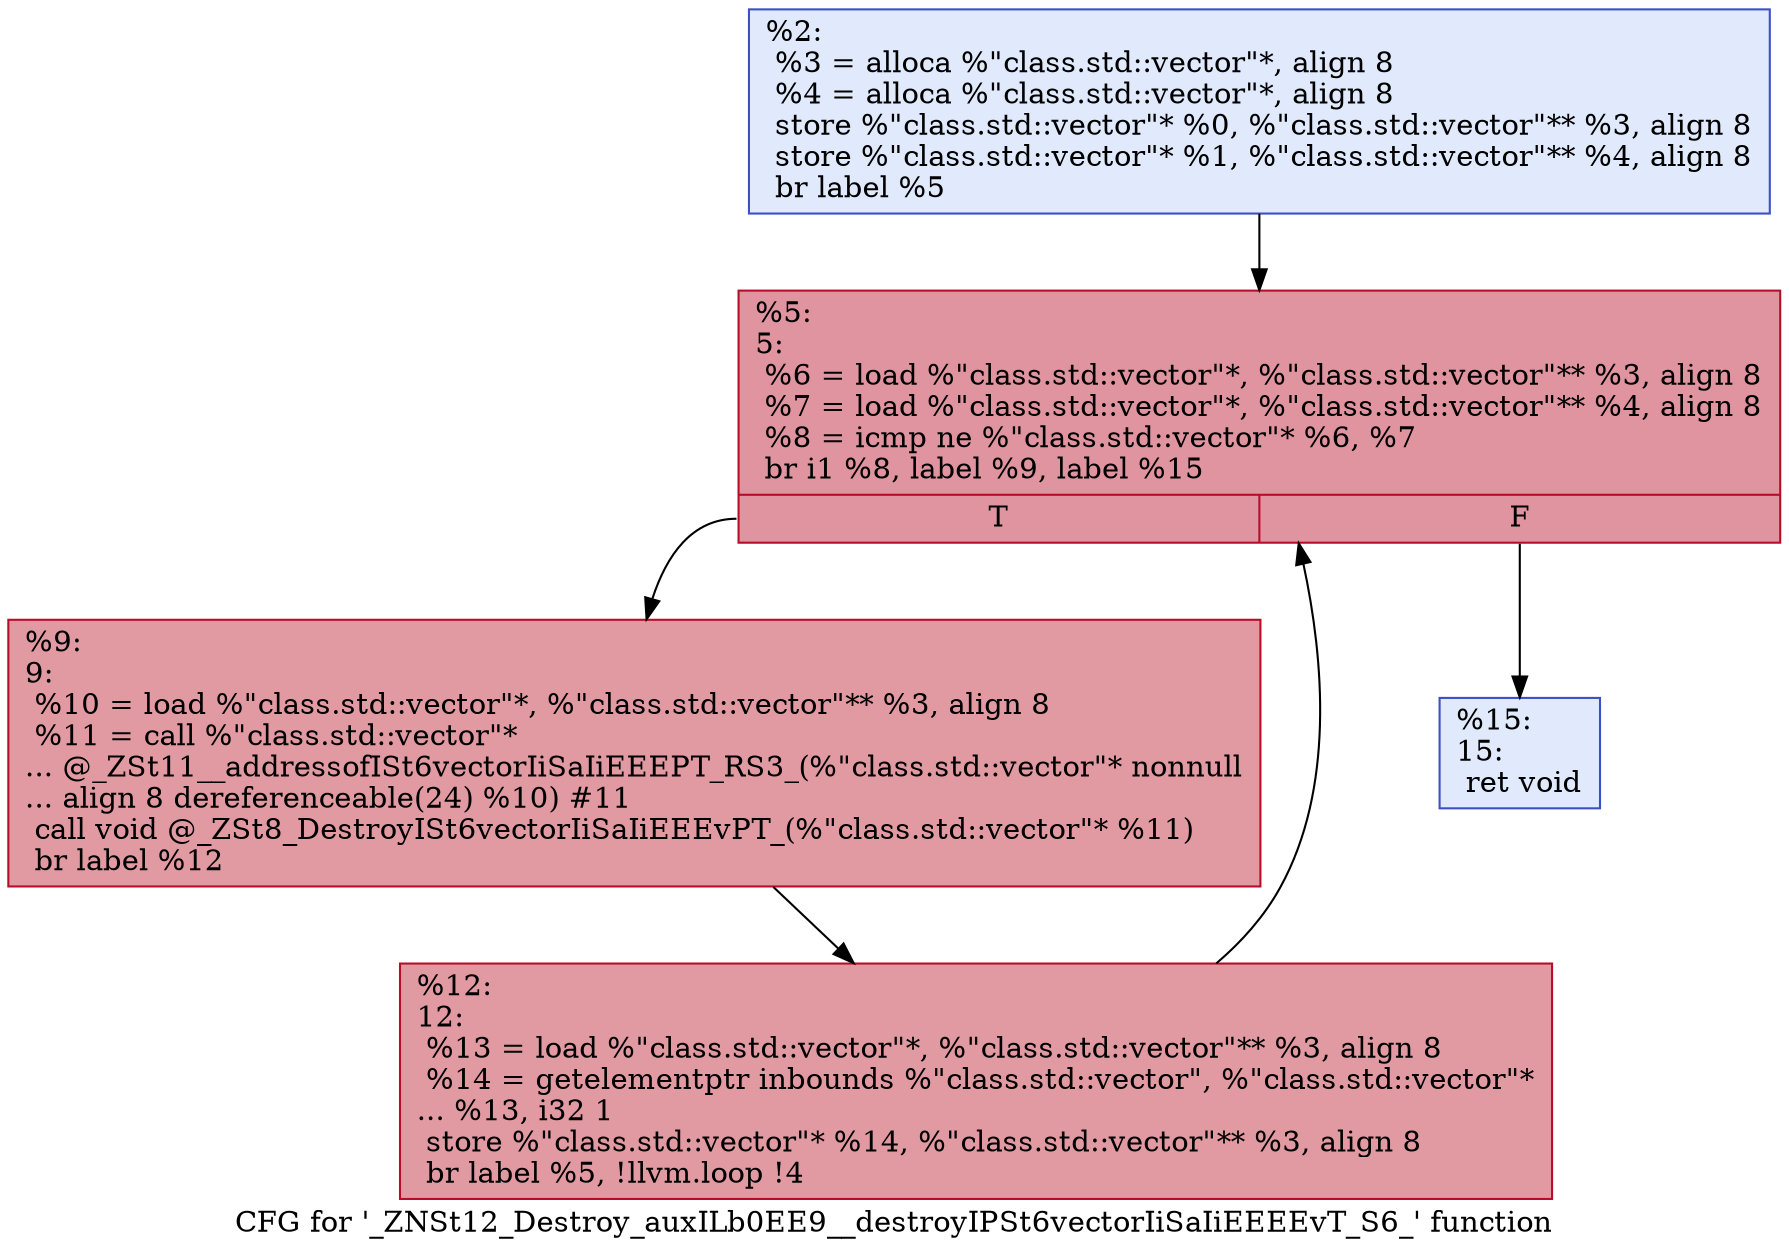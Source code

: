 digraph "CFG for '_ZNSt12_Destroy_auxILb0EE9__destroyIPSt6vectorIiSaIiEEEEvT_S6_' function" {
	label="CFG for '_ZNSt12_Destroy_auxILb0EE9__destroyIPSt6vectorIiSaIiEEEEvT_S6_' function";

	Node0x559aeab07200 [shape=record,color="#3d50c3ff", style=filled, fillcolor="#b9d0f970",label="{%2:\l  %3 = alloca %\"class.std::vector\"*, align 8\l  %4 = alloca %\"class.std::vector\"*, align 8\l  store %\"class.std::vector\"* %0, %\"class.std::vector\"** %3, align 8\l  store %\"class.std::vector\"* %1, %\"class.std::vector\"** %4, align 8\l  br label %5\l}"];
	Node0x559aeab07200 -> Node0x559aeab07430;
	Node0x559aeab07430 [shape=record,color="#b70d28ff", style=filled, fillcolor="#b70d2870",label="{%5:\l5:                                                \l  %6 = load %\"class.std::vector\"*, %\"class.std::vector\"** %3, align 8\l  %7 = load %\"class.std::vector\"*, %\"class.std::vector\"** %4, align 8\l  %8 = icmp ne %\"class.std::vector\"* %6, %7\l  br i1 %8, label %9, label %15\l|{<s0>T|<s1>F}}"];
	Node0x559aeab07430:s0 -> Node0x559aeab07250;
	Node0x559aeab07430:s1 -> Node0x559aeab076f0;
	Node0x559aeab07250 [shape=record,color="#b70d28ff", style=filled, fillcolor="#bb1b2c70",label="{%9:\l9:                                                \l  %10 = load %\"class.std::vector\"*, %\"class.std::vector\"** %3, align 8\l  %11 = call %\"class.std::vector\"*\l... @_ZSt11__addressofISt6vectorIiSaIiEEEPT_RS3_(%\"class.std::vector\"* nonnull\l... align 8 dereferenceable(24) %10) #11\l  call void @_ZSt8_DestroyISt6vectorIiSaIiEEEvPT_(%\"class.std::vector\"* %11)\l  br label %12\l}"];
	Node0x559aeab07250 -> Node0x559aeab07b70;
	Node0x559aeab07b70 [shape=record,color="#b70d28ff", style=filled, fillcolor="#bb1b2c70",label="{%12:\l12:                                               \l  %13 = load %\"class.std::vector\"*, %\"class.std::vector\"** %3, align 8\l  %14 = getelementptr inbounds %\"class.std::vector\", %\"class.std::vector\"*\l... %13, i32 1\l  store %\"class.std::vector\"* %14, %\"class.std::vector\"** %3, align 8\l  br label %5, !llvm.loop !4\l}"];
	Node0x559aeab07b70 -> Node0x559aeab07430;
	Node0x559aeab076f0 [shape=record,color="#3d50c3ff", style=filled, fillcolor="#b9d0f970",label="{%15:\l15:                                               \l  ret void\l}"];
}

